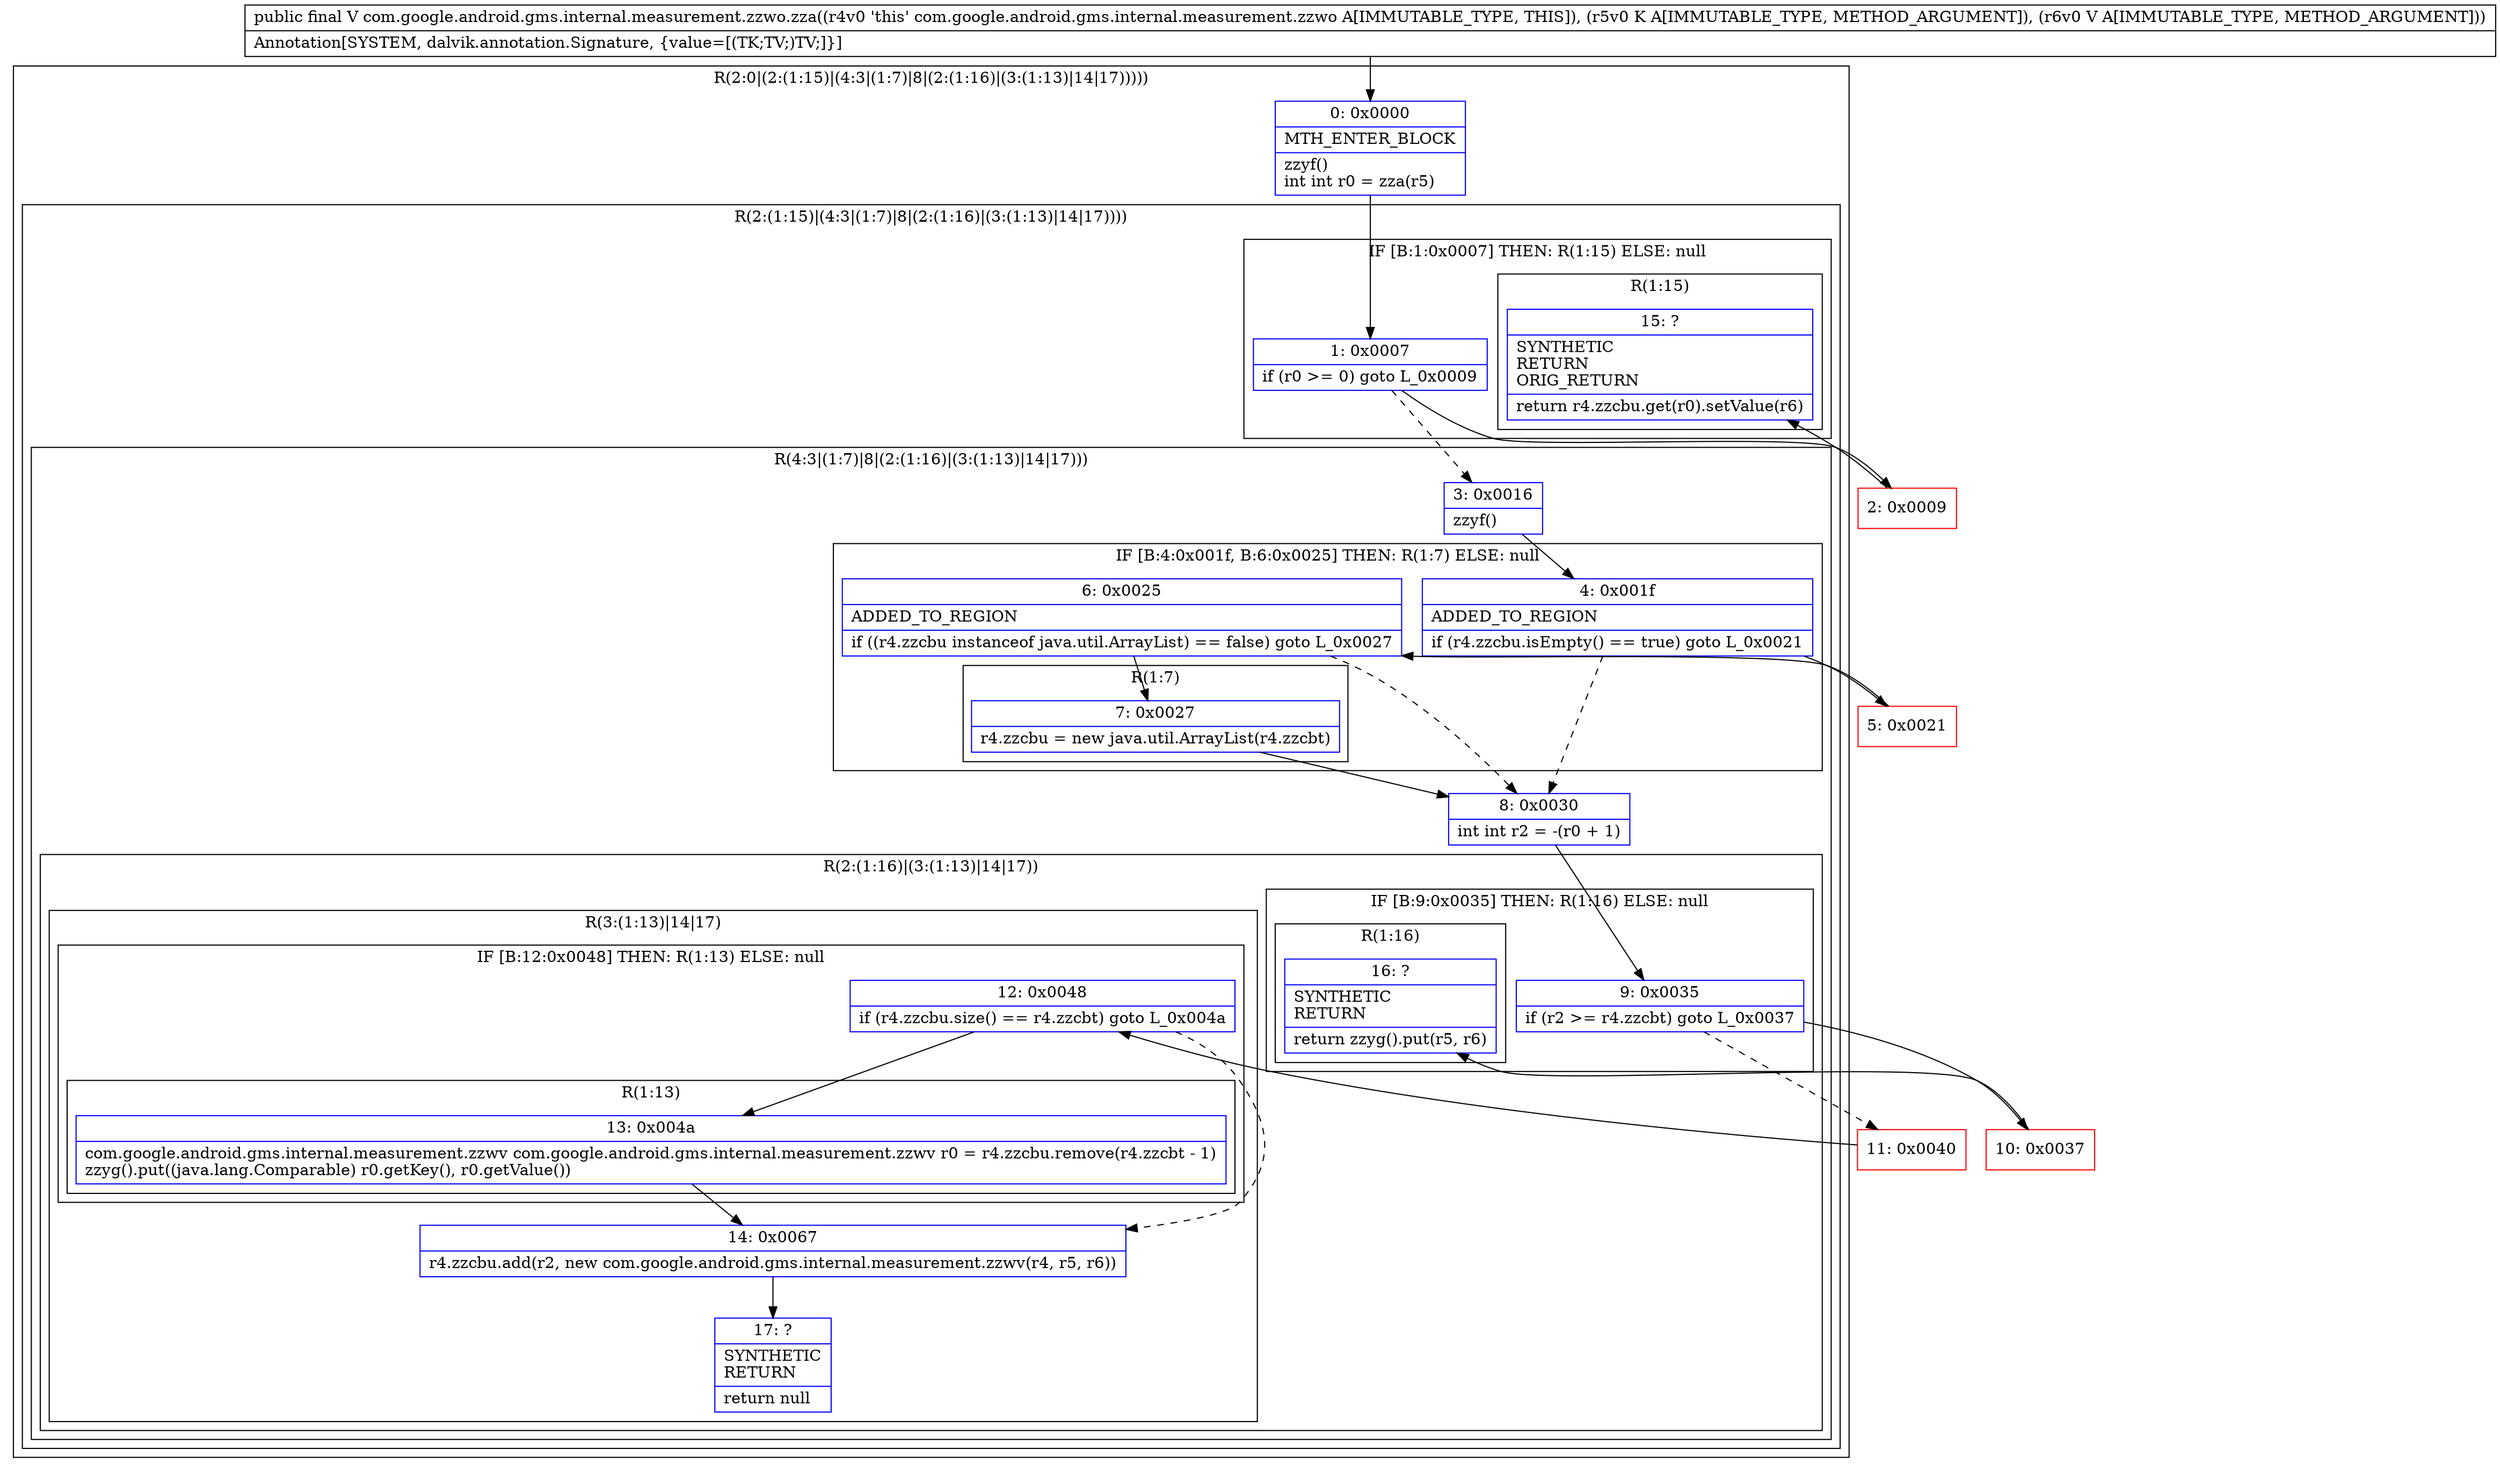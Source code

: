 digraph "CFG forcom.google.android.gms.internal.measurement.zzwo.zza(Ljava\/lang\/Comparable;Ljava\/lang\/Object;)Ljava\/lang\/Object;" {
subgraph cluster_Region_1357811619 {
label = "R(2:0|(2:(1:15)|(4:3|(1:7)|8|(2:(1:16)|(3:(1:13)|14|17)))))";
node [shape=record,color=blue];
Node_0 [shape=record,label="{0\:\ 0x0000|MTH_ENTER_BLOCK\l|zzyf()\lint int r0 = zza(r5)\l}"];
subgraph cluster_Region_1031394916 {
label = "R(2:(1:15)|(4:3|(1:7)|8|(2:(1:16)|(3:(1:13)|14|17))))";
node [shape=record,color=blue];
subgraph cluster_IfRegion_2027105937 {
label = "IF [B:1:0x0007] THEN: R(1:15) ELSE: null";
node [shape=record,color=blue];
Node_1 [shape=record,label="{1\:\ 0x0007|if (r0 \>= 0) goto L_0x0009\l}"];
subgraph cluster_Region_66149403 {
label = "R(1:15)";
node [shape=record,color=blue];
Node_15 [shape=record,label="{15\:\ ?|SYNTHETIC\lRETURN\lORIG_RETURN\l|return r4.zzcbu.get(r0).setValue(r6)\l}"];
}
}
subgraph cluster_Region_1949596783 {
label = "R(4:3|(1:7)|8|(2:(1:16)|(3:(1:13)|14|17)))";
node [shape=record,color=blue];
Node_3 [shape=record,label="{3\:\ 0x0016|zzyf()\l}"];
subgraph cluster_IfRegion_1690904706 {
label = "IF [B:4:0x001f, B:6:0x0025] THEN: R(1:7) ELSE: null";
node [shape=record,color=blue];
Node_4 [shape=record,label="{4\:\ 0x001f|ADDED_TO_REGION\l|if (r4.zzcbu.isEmpty() == true) goto L_0x0021\l}"];
Node_6 [shape=record,label="{6\:\ 0x0025|ADDED_TO_REGION\l|if ((r4.zzcbu instanceof java.util.ArrayList) == false) goto L_0x0027\l}"];
subgraph cluster_Region_1035371949 {
label = "R(1:7)";
node [shape=record,color=blue];
Node_7 [shape=record,label="{7\:\ 0x0027|r4.zzcbu = new java.util.ArrayList(r4.zzcbt)\l}"];
}
}
Node_8 [shape=record,label="{8\:\ 0x0030|int int r2 = \-(r0 + 1)\l}"];
subgraph cluster_Region_2008530989 {
label = "R(2:(1:16)|(3:(1:13)|14|17))";
node [shape=record,color=blue];
subgraph cluster_IfRegion_1350792925 {
label = "IF [B:9:0x0035] THEN: R(1:16) ELSE: null";
node [shape=record,color=blue];
Node_9 [shape=record,label="{9\:\ 0x0035|if (r2 \>= r4.zzcbt) goto L_0x0037\l}"];
subgraph cluster_Region_68088393 {
label = "R(1:16)";
node [shape=record,color=blue];
Node_16 [shape=record,label="{16\:\ ?|SYNTHETIC\lRETURN\l|return zzyg().put(r5, r6)\l}"];
}
}
subgraph cluster_Region_835026426 {
label = "R(3:(1:13)|14|17)";
node [shape=record,color=blue];
subgraph cluster_IfRegion_690898802 {
label = "IF [B:12:0x0048] THEN: R(1:13) ELSE: null";
node [shape=record,color=blue];
Node_12 [shape=record,label="{12\:\ 0x0048|if (r4.zzcbu.size() == r4.zzcbt) goto L_0x004a\l}"];
subgraph cluster_Region_945684061 {
label = "R(1:13)";
node [shape=record,color=blue];
Node_13 [shape=record,label="{13\:\ 0x004a|com.google.android.gms.internal.measurement.zzwv com.google.android.gms.internal.measurement.zzwv r0 = r4.zzcbu.remove(r4.zzcbt \- 1)\lzzyg().put((java.lang.Comparable) r0.getKey(), r0.getValue())\l}"];
}
}
Node_14 [shape=record,label="{14\:\ 0x0067|r4.zzcbu.add(r2, new com.google.android.gms.internal.measurement.zzwv(r4, r5, r6))\l}"];
Node_17 [shape=record,label="{17\:\ ?|SYNTHETIC\lRETURN\l|return null\l}"];
}
}
}
}
}
Node_2 [shape=record,color=red,label="{2\:\ 0x0009}"];
Node_5 [shape=record,color=red,label="{5\:\ 0x0021}"];
Node_10 [shape=record,color=red,label="{10\:\ 0x0037}"];
Node_11 [shape=record,color=red,label="{11\:\ 0x0040}"];
MethodNode[shape=record,label="{public final V com.google.android.gms.internal.measurement.zzwo.zza((r4v0 'this' com.google.android.gms.internal.measurement.zzwo A[IMMUTABLE_TYPE, THIS]), (r5v0 K A[IMMUTABLE_TYPE, METHOD_ARGUMENT]), (r6v0 V A[IMMUTABLE_TYPE, METHOD_ARGUMENT]))  | Annotation[SYSTEM, dalvik.annotation.Signature, \{value=[(TK;TV;)TV;]\}]\l}"];
MethodNode -> Node_0;
Node_0 -> Node_1;
Node_1 -> Node_2;
Node_1 -> Node_3[style=dashed];
Node_3 -> Node_4;
Node_4 -> Node_5;
Node_4 -> Node_8[style=dashed];
Node_6 -> Node_7;
Node_6 -> Node_8[style=dashed];
Node_7 -> Node_8;
Node_8 -> Node_9;
Node_9 -> Node_10;
Node_9 -> Node_11[style=dashed];
Node_12 -> Node_13;
Node_12 -> Node_14[style=dashed];
Node_13 -> Node_14;
Node_14 -> Node_17;
Node_2 -> Node_15;
Node_5 -> Node_6;
Node_10 -> Node_16;
Node_11 -> Node_12;
}

